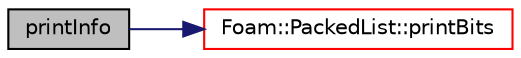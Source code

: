 digraph "printInfo"
{
  bgcolor="transparent";
  edge [fontname="Helvetica",fontsize="10",labelfontname="Helvetica",labelfontsize="10"];
  node [fontname="Helvetica",fontsize="10",shape=record];
  rankdir="LR";
  Node1 [label="printInfo",height=0.2,width=0.4,color="black", fillcolor="grey75", style="filled", fontcolor="black"];
  Node1 -> Node2 [color="midnightblue",fontsize="10",style="solid",fontname="Helvetica"];
  Node2 [label="Foam::PackedList::printBits",height=0.2,width=0.4,color="red",URL="$a01800.html#a884287d8dfb63ca2676b1b0d754a2c73",tooltip="Print bit patterns, optionally output unused elements. "];
}
